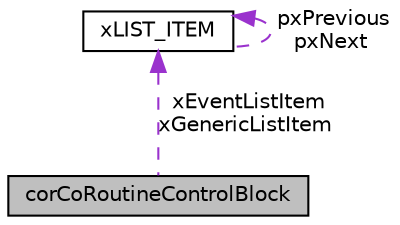 digraph "corCoRoutineControlBlock"
{
  edge [fontname="Helvetica",fontsize="10",labelfontname="Helvetica",labelfontsize="10"];
  node [fontname="Helvetica",fontsize="10",shape=record];
  Node1 [label="corCoRoutineControlBlock",height=0.2,width=0.4,color="black", fillcolor="grey75", style="filled" fontcolor="black"];
  Node2 -> Node1 [dir="back",color="darkorchid3",fontsize="10",style="dashed",label=" xEventListItem\nxGenericListItem" ,fontname="Helvetica"];
  Node2 [label="xLIST_ITEM",height=0.2,width=0.4,color="black", fillcolor="white", style="filled",URL="$d1/d58/structxLIST__ITEM.html"];
  Node2 -> Node2 [dir="back",color="darkorchid3",fontsize="10",style="dashed",label=" pxPrevious\npxNext" ,fontname="Helvetica"];
}
